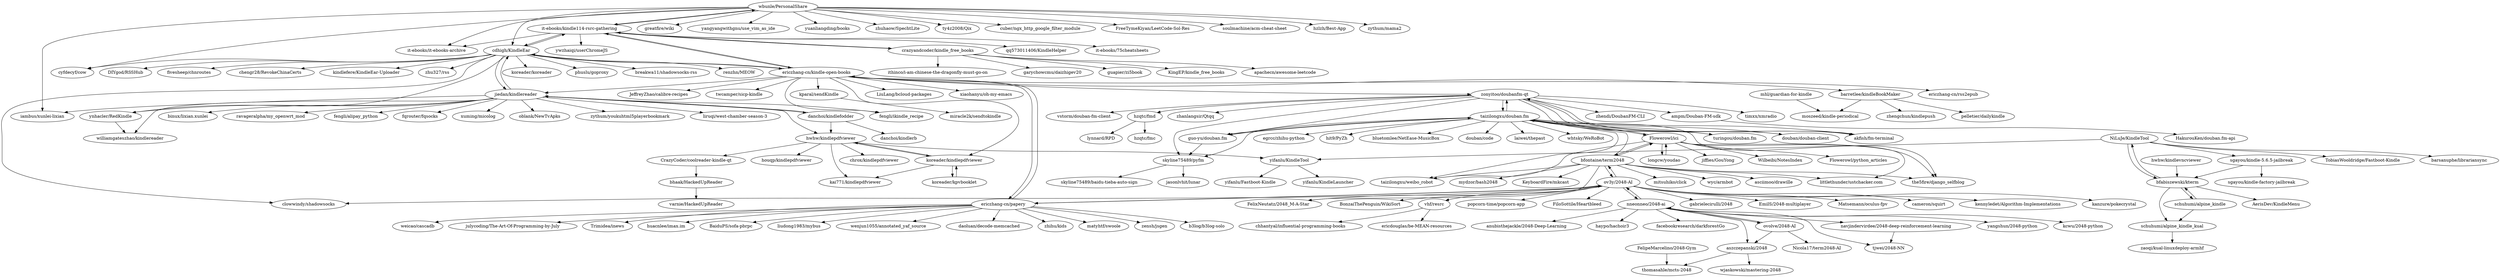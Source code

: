 digraph G {
"wbunle/PersonalShare" -> "it-ebooks/kindle114-rsrc-gathering"
"wbunle/PersonalShare" -> "cdhigh/KindleEar"
"wbunle/PersonalShare" -> "it-ebooks/it-ebooks-archive" ["e"=1]
"wbunle/PersonalShare" -> "greatfire/wiki" ["e"=1]
"wbunle/PersonalShare" -> "yangyangwithgnu/use_vim_as_ide" ["e"=1]
"wbunle/PersonalShare" -> "yuanliangding/books" ["e"=1]
"wbunle/PersonalShare" -> "zhuhaow/SpechtLite" ["e"=1]
"wbunle/PersonalShare" -> "ty4z2008/Qix" ["e"=1]
"wbunle/PersonalShare" -> "cuber/ngx_http_google_filter_module" ["e"=1]
"wbunle/PersonalShare" -> "cyfdecyf/cow" ["e"=1]
"wbunle/PersonalShare" -> "FreeTymeKiyan/LeetCode-Sol-Res" ["e"=1]
"wbunle/PersonalShare" -> "iambus/xunlei-lixian" ["e"=1]
"wbunle/PersonalShare" -> "soulmachine/acm-cheat-sheet" ["e"=1]
"wbunle/PersonalShare" -> "hzlzh/Best-App" ["e"=1]
"wbunle/PersonalShare" -> "zythum/mama2" ["e"=1]
"nneonneo/2048-ai" -> "ovolve/2048-AI"
"nneonneo/2048-ai" -> "aszczepanski/2048"
"nneonneo/2048-ai" -> "ov3y/2048-AI"
"nneonneo/2048-ai" -> "tjwei/2048-NN"
"nneonneo/2048-ai" -> "yangshun/2048-python" ["e"=1]
"nneonneo/2048-ai" -> "kcwu/2048-python"
"nneonneo/2048-ai" -> "anubisthejackle/2048-Deep-Learning"
"nneonneo/2048-ai" -> "navjindervirdee/2048-deep-reinforcement-learning"
"nneonneo/2048-ai" -> "haypo/hachoir3"
"nneonneo/2048-ai" -> "facebookresearch/darkforestGo" ["e"=1]
"cdhigh/KindleEar" -> "ynhacler/RedKindle"
"cdhigh/KindleEar" -> "jiedan/kindlereader"
"cdhigh/KindleEar" -> "cyfdecyf/cow" ["e"=1]
"cdhigh/KindleEar" -> "koreader/koreader" ["e"=1]
"cdhigh/KindleEar" -> "ericzhang-cn/kindle-open-books"
"cdhigh/KindleEar" -> "clowwindy/shadowsocks" ["e"=1]
"cdhigh/KindleEar" -> "phuslu/goproxy" ["e"=1]
"cdhigh/KindleEar" -> "breakwa11/shadowsocks-rss" ["e"=1]
"cdhigh/KindleEar" -> "renzhn/MEOW" ["e"=1]
"cdhigh/KindleEar" -> "DIYgod/RSSHub" ["e"=1]
"cdhigh/KindleEar" -> "fivesheep/chnroutes" ["e"=1]
"cdhigh/KindleEar" -> "chengr28/RevokeChinaCerts" ["e"=1]
"cdhigh/KindleEar" -> "kindlefere/KindleEar-Uploader"
"cdhigh/KindleEar" -> "it-ebooks/kindle114-rsrc-gathering"
"cdhigh/KindleEar" -> "zhu327/rss" ["e"=1]
"bfontaine/term2048" -> "Flowerowl/ici"
"bfontaine/term2048" -> "mitsuhiko/click" ["e"=1]
"bfontaine/term2048" -> "wyc/armbot" ["e"=1]
"bfontaine/term2048" -> "asciimoo/drawille" ["e"=1]
"bfontaine/term2048" -> "taizilongxu/weibo_robot"
"bfontaine/term2048" -> "ov3y/2048-AI"
"bfontaine/term2048" -> "FelixNeutatz/2048_M-A-Star"
"bfontaine/term2048" -> "the5fire/django_selfblog" ["e"=1]
"bfontaine/term2048" -> "taizilongxu/douban.fm"
"bfontaine/term2048" -> "mydzor/bash2048" ["e"=1]
"bfontaine/term2048" -> "KeyboardFire/mkcast" ["e"=1]
"bfontaine/term2048" -> "littlethunder/ustchacker.com"
"taizilongxu/douban.fm" -> "guo-yu/douban.fm"
"taizilongxu/douban.fm" -> "turingou/douban.fm" ["e"=1]
"taizilongxu/douban.fm" -> "skyline75489/pyfm"
"taizilongxu/douban.fm" -> "Flowerowl/ici"
"taizilongxu/douban.fm" -> "taizilongxu/weibo_robot"
"taizilongxu/douban.fm" -> "douban/douban-client" ["e"=1]
"taizilongxu/douban.fm" -> "zonyitoo/doubanfm-qt"
"taizilongxu/douban.fm" -> "egrcc/zhihu-python" ["e"=1]
"taizilongxu/douban.fm" -> "hit9/PyZh" ["e"=1]
"taizilongxu/douban.fm" -> "bluetomlee/NetEase-MusicBox" ["e"=1]
"taizilongxu/douban.fm" -> "the5fire/django_selfblog" ["e"=1]
"taizilongxu/douban.fm" -> "douban/code" ["e"=1]
"taizilongxu/douban.fm" -> "laiwei/thepast" ["e"=1]
"taizilongxu/douban.fm" -> "whtsky/WeRoBot" ["e"=1]
"taizilongxu/douban.fm" -> "akfish/fm-terminal"
"ericzhang-cn/kindle-open-books" -> "ericzhang-cn/papery"
"ericzhang-cn/kindle-open-books" -> "cdhigh/KindleEar"
"ericzhang-cn/kindle-open-books" -> "barretlee/kindleBookMaker"
"ericzhang-cn/kindle-open-books" -> "jiedan/kindlereader"
"ericzhang-cn/kindle-open-books" -> "ericzhang-cn/rss2epub"
"ericzhang-cn/kindle-open-books" -> "it-ebooks/kindle114-rsrc-gathering"
"ericzhang-cn/kindle-open-books" -> "fengli/ikindle_recipe"
"ericzhang-cn/kindle-open-books" -> "JeffreyZhao/calibre-recipes"
"ericzhang-cn/kindle-open-books" -> "twcamper/sicp-kindle" ["e"=1]
"ericzhang-cn/kindle-open-books" -> "kparal/sendKindle"
"ericzhang-cn/kindle-open-books" -> "zonyitoo/doubanfm-qt"
"ericzhang-cn/kindle-open-books" -> "koreader/kindlepdfviewer"
"ericzhang-cn/kindle-open-books" -> "LiuLang/bcloud-packages" ["e"=1]
"ericzhang-cn/kindle-open-books" -> "xiaohanyu/oh-my-emacs" ["e"=1]
"ov3y/2048-AI" -> "nneonneo/2048-ai"
"ov3y/2048-AI" -> "gabrielecirulli/2048" ["e"=1]
"ov3y/2048-AI" -> "ericzhang-cn/papery"
"ov3y/2048-AI" -> "EmilS/2048-multiplayer"
"ov3y/2048-AI" -> "bfontaine/term2048"
"ov3y/2048-AI" -> "Matsemann/oculus-fpv"
"ov3y/2048-AI" -> "cameron/squirt" ["e"=1]
"ov3y/2048-AI" -> "FelixNeutatz/2048_M-A-Star"
"ov3y/2048-AI" -> "kennyledet/Algorithm-Implementations" ["e"=1]
"ov3y/2048-AI" -> "kanzure/pokecrystal" ["e"=1]
"ov3y/2048-AI" -> "BonzaiThePenguin/WikiSort" ["e"=1]
"ov3y/2048-AI" -> "vhf/resrc"
"ov3y/2048-AI" -> "popcorn-time/popcorn-app" ["e"=1]
"ov3y/2048-AI" -> "clowwindy/shadowsocks" ["e"=1]
"ov3y/2048-AI" -> "FiloSottile/Heartbleed" ["e"=1]
"sgayou/kindle-5.6.5-jailbreak" -> "sgayou/kindle-factory-jailbreak"
"sgayou/kindle-5.6.5-jailbreak" -> "bfabiszewski/kterm"
"danchoi/kindlefodder" -> "danchoi/kindlerb"
"danchoi/kindlefodder" -> "hwhw/kindlepdfviewer"
"danchoi/kindlefodder" -> "jiedan/kindlereader"
"hwhw/kindlepdfviewer" -> "kai771/kindlepdfviewer"
"hwhw/kindlepdfviewer" -> "koreader/kindlepdfviewer"
"hwhw/kindlepdfviewer" -> "chrox/kindlepdfviewer"
"hwhw/kindlepdfviewer" -> "CrazyCoder/coolreader-kindle-qt"
"hwhw/kindlepdfviewer" -> "houqp/kindlepdfviewer"
"hwhw/kindlepdfviewer" -> "yifanlu/KindleTool"
"ericzhang-cn/papery" -> "ericzhang-cn/kindle-open-books"
"ericzhang-cn/papery" -> "matyhtf/swoole" ["e"=1]
"ericzhang-cn/papery" -> "zensh/jsgen" ["e"=1]
"ericzhang-cn/papery" -> "b3log/b3log-solo" ["e"=1]
"ericzhang-cn/papery" -> "ov3y/2048-AI"
"ericzhang-cn/papery" -> "weicao/cascadb" ["e"=1]
"ericzhang-cn/papery" -> "julycoding/The-Art-Of-Programming-by-July" ["e"=1]
"ericzhang-cn/papery" -> "Trimidea/inews" ["e"=1]
"ericzhang-cn/papery" -> "huacnlee/imax.im" ["e"=1]
"ericzhang-cn/papery" -> "BaiduPS/sofa-pbrpc" ["e"=1]
"ericzhang-cn/papery" -> "liudong1983/mybus" ["e"=1]
"ericzhang-cn/papery" -> "wenjun1055/annotated_yaf_source"
"ericzhang-cn/papery" -> "daoluan/decode-memcached" ["e"=1]
"ericzhang-cn/papery" -> "zhihu/kids" ["e"=1]
"crazyandcoder/kindle_free_books" -> "it-ebooks/kindle114-rsrc-gathering"
"crazyandcoder/kindle_free_books" -> "ithinco/i-am-chinese-the-dragonfly-must-go-on" ["e"=1]
"crazyandcoder/kindle_free_books" -> "garychowcmu/daizhigev20" ["e"=1]
"crazyandcoder/kindle_free_books" -> "guapier/zi5book"
"crazyandcoder/kindle_free_books" -> "KingEP/kindle_free_books"
"crazyandcoder/kindle_free_books" -> "apachecn/awesome-leetcode" ["e"=1]
"aszczepanski/2048" -> "thomasahle/mcts-2048"
"aszczepanski/2048" -> "wjaskowski/mastering-2048"
"ovolve/2048-AI" -> "nneonneo/2048-ai"
"ovolve/2048-AI" -> "aszczepanski/2048"
"ovolve/2048-AI" -> "Nicola17/term2048-AI"
"zonyitoo/doubanfm-qt" -> "akfish/fm-terminal"
"zonyitoo/doubanfm-qt" -> "zhendi/DoubanFM-CLI"
"zonyitoo/doubanfm-qt" -> "ampm/Douban-FM-sdk"
"zonyitoo/doubanfm-qt" -> "taizilongxu/douban.fm"
"zonyitoo/doubanfm-qt" -> "turingou/douban.fm" ["e"=1]
"zonyitoo/doubanfm-qt" -> "skyline75489/pyfm"
"zonyitoo/doubanfm-qt" -> "timxx/xmradio"
"zonyitoo/doubanfm-qt" -> "vstorm/douban-fm-client" ["e"=1]
"zonyitoo/doubanfm-qt" -> "hzqtc/fmd"
"zonyitoo/doubanfm-qt" -> "guo-yu/douban.fm"
"zonyitoo/doubanfm-qt" -> "zhanlangsir/Qtqq" ["e"=1]
"zonyitoo/doubanfm-qt" -> "douban/douban-client" ["e"=1]
"schuhumi/alpine_kindle" -> "schuhumi/alpine_kindle_kual"
"schuhumi/alpine_kindle" -> "bfabiszewski/kterm"
"guo-yu/douban.fm" -> "taizilongxu/douban.fm"
"guo-yu/douban.fm" -> "skyline75489/pyfm"
"jiedan/kindlereader" -> "williamgateszhao/kindlereader"
"jiedan/kindlereader" -> "fengli/ikindle_recipe"
"jiedan/kindlereader" -> "ynhacler/RedKindle"
"jiedan/kindlereader" -> "iambus/xunlei-lixian" ["e"=1]
"jiedan/kindlereader" -> "binux/lixian.xunlei" ["e"=1]
"jiedan/kindlereader" -> "ravageralpha/my_openwrt_mod" ["e"=1]
"jiedan/kindlereader" -> "cdhigh/KindleEar"
"jiedan/kindlereader" -> "hwhw/kindlepdfviewer"
"jiedan/kindlereader" -> "fengli/alipay_python" ["e"=1]
"jiedan/kindlereader" -> "fqrouter/fqsocks" ["e"=1]
"jiedan/kindlereader" -> "xuming/micolog" ["e"=1]
"jiedan/kindlereader" -> "oblank/NewTvApks"
"jiedan/kindlereader" -> "zythum/youkuhtml5playerbookmark" ["e"=1]
"jiedan/kindlereader" -> "liruqi/west-chamber-season-3" ["e"=1]
"jiedan/kindlereader" -> "danchoi/kindlefodder"
"it-ebooks/kindle114-rsrc-gathering" -> "qq573011406/KindleHelper" ["e"=1]
"it-ebooks/kindle114-rsrc-gathering" -> "crazyandcoder/kindle_free_books"
"it-ebooks/kindle114-rsrc-gathering" -> "it-ebooks/75cheatsheets"
"it-ebooks/kindle114-rsrc-gathering" -> "cdhigh/KindleEar"
"it-ebooks/kindle114-rsrc-gathering" -> "ericzhang-cn/kindle-open-books"
"it-ebooks/kindle114-rsrc-gathering" -> "it-ebooks/it-ebooks-archive" ["e"=1]
"it-ebooks/kindle114-rsrc-gathering" -> "wbunle/PersonalShare"
"it-ebooks/kindle114-rsrc-gathering" -> "ywzhaiqi/userChromeJS" ["e"=1]
"NiLuJe/KindleTool" -> "bfabiszewski/kterm"
"NiLuJe/KindleTool" -> "yifanlu/KindleTool"
"NiLuJe/KindleTool" -> "TobiasWooldridge/Fastboot-Kindle"
"NiLuJe/KindleTool" -> "barsanuphe/librariansync"
"NiLuJe/KindleTool" -> "sgayou/kindle-5.6.5-jailbreak"
"longcw/youdao" -> "Flowerowl/ici"
"hzqtc/fmd" -> "hzqtc/fmc"
"hzqtc/fmd" -> "lynnard/RPD"
"vhf/resrc" -> "ericdouglas/be-MEAN-resources" ["e"=1]
"vhf/resrc" -> "chhantyal/influential-programming-books"
"koreader/kpvbooklet" -> "koreader/kindlepdfviewer"
"hwhw/kindlevncviewer" -> "bfabiszewski/kterm"
"akfish/fm-terminal" -> "zonyitoo/doubanfm-qt"
"barretlee/kindleBookMaker" -> "moszeed/kindle-periodical"
"barretlee/kindleBookMaker" -> "pelletier/dailykindle"
"barretlee/kindleBookMaker" -> "zhengchun/kindlepush"
"ynhacler/RedKindle" -> "williamgateszhao/kindlereader"
"FelipeMarcelino/2048-Gym" -> "thomasahle/mcts-2048"
"Flowerowl/ici" -> "littlethunder/ustchacker.com"
"Flowerowl/ici" -> "jiffies/GouYong"
"Flowerowl/ici" -> "longcw/youdao"
"Flowerowl/ici" -> "the5fire/django_selfblog" ["e"=1]
"Flowerowl/ici" -> "Wilbeibi/NotesIndex"
"Flowerowl/ici" -> "taizilongxu/douban.fm"
"Flowerowl/ici" -> "taizilongxu/weibo_robot"
"Flowerowl/ici" -> "Flowerowl/python_articles" ["e"=1]
"Flowerowl/ici" -> "bfontaine/term2048"
"skyline75489/pyfm" -> "jasonlvhit/lunar"
"skyline75489/pyfm" -> "skyline75489/baidu-tieba-auto-sign"
"navjindervirdee/2048-deep-reinforcement-learning" -> "tjwei/2048-NN"
"yifanlu/KindleTool" -> "yifanlu/KindleLauncher"
"yifanlu/KindleTool" -> "yifanlu/Fastboot-Kindle"
"mhl/guardian-for-kindle" -> "moszeed/kindle-periodical"
"CrazyCoder/coolreader-kindle-qt" -> "bhaak/HackedUpReader"
"kparal/sendKindle" -> "miracle2k/sendtokindle"
"schuhumi/alpine_kindle_kual" -> "zaoqi/kual-linuxdeploy-armhf"
"bfabiszewski/kterm" -> "schuhumi/alpine_kindle_kual"
"bfabiszewski/kterm" -> "schuhumi/alpine_kindle"
"bfabiszewski/kterm" -> "AerisDev/KindleMenu"
"bfabiszewski/kterm" -> "NiLuJe/KindleTool"
"bhaak/HackedUpReader" -> "varnie/HackedUpReader"
"koreader/kindlepdfviewer" -> "hwhw/kindlepdfviewer"
"koreader/kindlepdfviewer" -> "kai771/kindlepdfviewer"
"koreader/kindlepdfviewer" -> "koreader/kpvbooklet"
"ampm/Douban-FM-sdk" -> "HakurouKen/douban.fm-api"
"wbunle/PersonalShare" ["l"="-39.383,-15.984"]
"it-ebooks/kindle114-rsrc-gathering" ["l"="-39.34,-15.995"]
"cdhigh/KindleEar" ["l"="-39.355,-16.036"]
"it-ebooks/it-ebooks-archive" ["l"="6.763,17.356"]
"greatfire/wiki" ["l"="-39.625,-17.387"]
"yangyangwithgnu/use_vim_as_ide" ["l"="-10.691,-22.686"]
"yuanliangding/books" ["l"="6.855,17.476"]
"zhuhaow/SpechtLite" ["l"="-39.533,-17.57"]
"ty4z2008/Qix" ["l"="23.792,31.27"]
"cuber/ngx_http_google_filter_module" ["l"="-39.613,-17.559"]
"cyfdecyf/cow" ["l"="-39.641,-17.528"]
"FreeTymeKiyan/LeetCode-Sol-Res" ["l"="5.838,16.035"]
"iambus/xunlei-lixian" ["l"="-39.677,-17.269"]
"soulmachine/acm-cheat-sheet" ["l"="5.837,15.963"]
"hzlzh/Best-App" ["l"="-26.893,-17.092"]
"zythum/mama2" ["l"="-39.562,-17.443"]
"nneonneo/2048-ai" ["l"="-39.055,-16.181"]
"ovolve/2048-AI" ["l"="-39.074,-16.22"]
"aszczepanski/2048" ["l"="-39.05,-16.238"]
"ov3y/2048-AI" ["l"="-39.102,-16.105"]
"tjwei/2048-NN" ["l"="-39.017,-16.213"]
"yangshun/2048-python" ["l"="24.299,37.101"]
"kcwu/2048-python" ["l"="-39.043,-16.209"]
"anubisthejackle/2048-Deep-Learning" ["l"="-39.023,-16.181"]
"navjindervirdee/2048-deep-reinforcement-learning" ["l"="-39.001,-16.195"]
"haypo/hachoir3" ["l"="-39.022,-16.157"]
"facebookresearch/darkforestGo" ["l"="25.436,38.773"]
"ynhacler/RedKindle" ["l"="-39.397,-16.051"]
"jiedan/kindlereader" ["l"="-39.382,-16.078"]
"koreader/koreader" ["l"="-27.382,-17.24"]
"ericzhang-cn/kindle-open-books" ["l"="-39.296,-16.054"]
"clowwindy/shadowsocks" ["l"="-39.665,-17.348"]
"phuslu/goproxy" ["l"="-39.542,-17.463"]
"breakwa11/shadowsocks-rss" ["l"="-39.58,-17.604"]
"renzhn/MEOW" ["l"="-39.605,-17.532"]
"DIYgod/RSSHub" ["l"="-27.103,-17.457"]
"fivesheep/chnroutes" ["l"="-39.683,-17.463"]
"chengr28/RevokeChinaCerts" ["l"="-39.573,-17.514"]
"kindlefere/KindleEar-Uploader" ["l"="-39.394,-16.022"]
"zhu327/rss" ["l"="15.992,5.244"]
"bfontaine/term2048" ["l"="-39.093,-16.038"]
"Flowerowl/ici" ["l"="-39.086,-15.996"]
"mitsuhiko/click" ["l"="22.55,3.998"]
"wyc/armbot" ["l"="-12.402,19.195"]
"asciimoo/drawille" ["l"="-12.099,-20.454"]
"taizilongxu/weibo_robot" ["l"="-39.106,-16"]
"FelixNeutatz/2048_M-A-Star" ["l"="-39.083,-16.073"]
"the5fire/django_selfblog" ["l"="24.841,3.033"]
"taizilongxu/douban.fm" ["l"="-39.132,-15.977"]
"mydzor/bash2048" ["l"="-27.373,-43.481"]
"KeyboardFire/mkcast" ["l"="-12.241,-20.405"]
"littlethunder/ustchacker.com" ["l"="-39.063,-16.018"]
"guo-yu/douban.fm" ["l"="-39.14,-15.946"]
"turingou/douban.fm" ["l"="-39.716,-17.263"]
"skyline75489/pyfm" ["l"="-39.166,-15.978"]
"douban/douban-client" ["l"="-12.926,3.906"]
"zonyitoo/doubanfm-qt" ["l"="-39.19,-15.956"]
"egrcc/zhihu-python" ["l"="16.154,5.56"]
"hit9/PyZh" ["l"="16.194,5.799"]
"bluetomlee/NetEase-MusicBox" ["l"="-32.235,-17.636"]
"douban/code" ["l"="-12.908,3.866"]
"laiwei/thepast" ["l"="21.253,3.661"]
"whtsky/WeRoBot" ["l"="16.068,5.363"]
"akfish/fm-terminal" ["l"="-39.165,-15.948"]
"ericzhang-cn/papery" ["l"="-39.199,-16.085"]
"barretlee/kindleBookMaker" ["l"="-39.28,-16.122"]
"ericzhang-cn/rss2epub" ["l"="-39.283,-16.08"]
"fengli/ikindle_recipe" ["l"="-39.336,-16.076"]
"JeffreyZhao/calibre-recipes" ["l"="-39.264,-16.054"]
"twcamper/sicp-kindle" ["l"="-8.021,13.734"]
"kparal/sendKindle" ["l"="-39.277,-16.02"]
"koreader/kindlepdfviewer" ["l"="-39.37,-16.131"]
"LiuLang/bcloud-packages" ["l"="-34.636,-19.067"]
"xiaohanyu/oh-my-emacs" ["l"="-8.551,-21.849"]
"gabrielecirulli/2048" ["l"="-1.997,-29.155"]
"EmilS/2048-multiplayer" ["l"="-39.071,-16.121"]
"Matsemann/oculus-fpv" ["l"="-39.125,-16.148"]
"cameron/squirt" ["l"="8.835,-32.725"]
"kennyledet/Algorithm-Implementations" ["l"="-13.81,23.284"]
"kanzure/pokecrystal" ["l"="-43.199,15.831"]
"BonzaiThePenguin/WikiSort" ["l"="-11.437,22.277"]
"vhf/resrc" ["l"="-39.019,-16.094"]
"popcorn-time/popcorn-app" ["l"="8.992,-32.591"]
"FiloSottile/Heartbleed" ["l"="-5.623,-42.535"]
"sgayou/kindle-5.6.5-jailbreak" ["l"="-39.584,-16.262"]
"sgayou/kindle-factory-jailbreak" ["l"="-39.582,-16.288"]
"bfabiszewski/kterm" ["l"="-39.608,-16.239"]
"danchoi/kindlefodder" ["l"="-39.418,-16.105"]
"danchoi/kindlerb" ["l"="-39.454,-16.108"]
"hwhw/kindlepdfviewer" ["l"="-39.418,-16.144"]
"kai771/kindlepdfviewer" ["l"="-39.393,-16.15"]
"chrox/kindlepdfviewer" ["l"="-39.443,-16.149"]
"CrazyCoder/coolreader-kindle-qt" ["l"="-39.426,-16.188"]
"houqp/kindlepdfviewer" ["l"="-39.43,-16.161"]
"yifanlu/KindleTool" ["l"="-39.498,-16.188"]
"matyhtf/swoole" ["l"="-26.759,-43.136"]
"zensh/jsgen" ["l"="13.836,-6.288"]
"b3log/b3log-solo" ["l"="8.782,20.112"]
"weicao/cascadb" ["l"="-11.617,4.552"]
"julycoding/The-Art-Of-Programming-by-July" ["l"="-39.689,-17.218"]
"Trimidea/inews" ["l"="7.21,-31.114"]
"huacnlee/imax.im" ["l"="7.292,-31.09"]
"BaiduPS/sofa-pbrpc" ["l"="-11.425,4.672"]
"liudong1983/mybus" ["l"="-13.092,3.467"]
"wenjun1055/annotated_yaf_source" ["l"="-39.195,-16.116"]
"daoluan/decode-memcached" ["l"="-12.898,3.786"]
"zhihu/kids" ["l"="-12.997,3.782"]
"crazyandcoder/kindle_free_books" ["l"="-39.354,-15.937"]
"ithinco/i-am-chinese-the-dragonfly-must-go-on" ["l"="6.048,17.457"]
"garychowcmu/daizhigev20" ["l"="29.198,28.689"]
"guapier/zi5book" ["l"="-39.354,-15.893"]
"KingEP/kindle_free_books" ["l"="-39.384,-15.911"]
"apachecn/awesome-leetcode" ["l"="6.333,17.733"]
"thomasahle/mcts-2048" ["l"="-39.033,-16.27"]
"wjaskowski/mastering-2048" ["l"="-39.051,-16.259"]
"Nicola17/term2048-AI" ["l"="-39.087,-16.249"]
"zhendi/DoubanFM-CLI" ["l"="-39.172,-15.914"]
"ampm/Douban-FM-sdk" ["l"="-39.227,-15.936"]
"timxx/xmradio" ["l"="-39.203,-15.929"]
"vstorm/douban-fm-client" ["l"="-12.934,3.942"]
"hzqtc/fmd" ["l"="-39.2,-15.897"]
"zhanlangsir/Qtqq" ["l"="-34.569,-18.946"]
"schuhumi/alpine_kindle" ["l"="-39.636,-16.248"]
"schuhumi/alpine_kindle_kual" ["l"="-39.629,-16.267"]
"williamgateszhao/kindlereader" ["l"="-39.409,-16.069"]
"binux/lixian.xunlei" ["l"="-39.633,-17.221"]
"ravageralpha/my_openwrt_mod" ["l"="-39.79,-17.442"]
"fengli/alipay_python" ["l"="16.16,5.336"]
"fqrouter/fqsocks" ["l"="-39.528,-17.031"]
"xuming/micolog" ["l"="-39.57,-17.168"]
"oblank/NewTvApks" ["l"="-39.435,-16.067"]
"zythum/youkuhtml5playerbookmark" ["l"="-39.676,-17.25"]
"liruqi/west-chamber-season-3" ["l"="-39.637,-17.274"]
"qq573011406/KindleHelper" ["l"="47.201,0.552"]
"it-ebooks/75cheatsheets" ["l"="-39.32,-15.97"]
"ywzhaiqi/userChromeJS" ["l"="-28.085,-18.977"]
"NiLuJe/KindleTool" ["l"="-39.566,-16.226"]
"TobiasWooldridge/Fastboot-Kindle" ["l"="-39.573,-16.203"]
"barsanuphe/librariansync" ["l"="-39.545,-16.243"]
"longcw/youdao" ["l"="-39.065,-15.969"]
"hzqtc/fmc" ["l"="-39.195,-15.873"]
"lynnard/RPD" ["l"="-39.212,-15.878"]
"ericdouglas/be-MEAN-resources" ["l"="12.58,-44.753"]
"chhantyal/influential-programming-books" ["l"="-38.968,-16.086"]
"koreader/kpvbooklet" ["l"="-39.362,-16.161"]
"hwhw/kindlevncviewer" ["l"="-39.643,-16.216"]
"moszeed/kindle-periodical" ["l"="-39.257,-16.154"]
"pelletier/dailykindle" ["l"="-39.284,-16.157"]
"zhengchun/kindlepush" ["l"="-39.3,-16.137"]
"FelipeMarcelino/2048-Gym" ["l"="-39.021,-16.294"]
"jiffies/GouYong" ["l"="-39.045,-15.99"]
"Wilbeibi/NotesIndex" ["l"="-39.118,-16.018"]
"Flowerowl/python_articles" ["l"="11.168,23.904"]
"jasonlvhit/lunar" ["l"="-39.17,-16.004"]
"skyline75489/baidu-tieba-auto-sign" ["l"="-39.195,-15.995"]
"yifanlu/KindleLauncher" ["l"="-39.501,-16.211"]
"yifanlu/Fastboot-Kindle" ["l"="-39.521,-16.179"]
"mhl/guardian-for-kindle" ["l"="-39.244,-16.182"]
"bhaak/HackedUpReader" ["l"="-39.43,-16.216"]
"miracle2k/sendtokindle" ["l"="-39.268,-15.997"]
"zaoqi/kual-linuxdeploy-armhf" ["l"="-39.643,-16.284"]
"AerisDev/KindleMenu" ["l"="-39.613,-16.217"]
"varnie/HackedUpReader" ["l"="-39.431,-16.234"]
"HakurouKen/douban.fm-api" ["l"="-39.243,-15.916"]
}